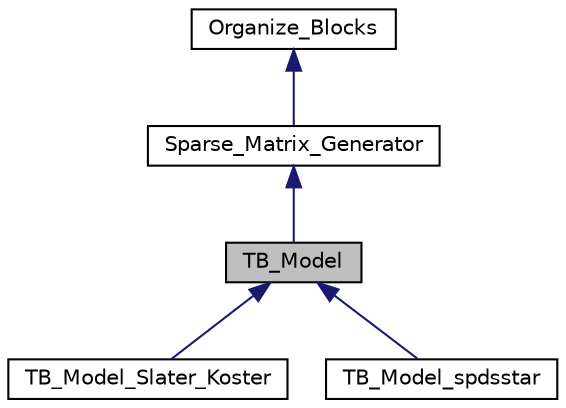 digraph "TB_Model"
{
  edge [fontname="Helvetica",fontsize="10",labelfontname="Helvetica",labelfontsize="10"];
  node [fontname="Helvetica",fontsize="10",shape=record];
  Node1 [label="TB_Model",height=0.2,width=0.4,color="black", fillcolor="grey75", style="filled", fontcolor="black"];
  Node2 -> Node1 [dir="back",color="midnightblue",fontsize="10",style="solid",fontname="Helvetica"];
  Node2 [label="Sparse_Matrix_Generator",height=0.2,width=0.4,color="black", fillcolor="white", style="filled",URL="$classSparse__Matrix__Generator.html"];
  Node3 -> Node2 [dir="back",color="midnightblue",fontsize="10",style="solid",fontname="Helvetica"];
  Node3 [label="Organize_Blocks",height=0.2,width=0.4,color="black", fillcolor="white", style="filled",URL="$classOrganize__Blocks.html"];
  Node1 -> Node4 [dir="back",color="midnightblue",fontsize="10",style="solid",fontname="Helvetica"];
  Node4 [label="TB_Model_Slater_Koster",height=0.2,width=0.4,color="black", fillcolor="white", style="filled",URL="$classTB__Model__Slater__Koster.html"];
  Node1 -> Node5 [dir="back",color="midnightblue",fontsize="10",style="solid",fontname="Helvetica"];
  Node5 [label="TB_Model_spdsstar",height=0.2,width=0.4,color="black", fillcolor="white", style="filled",URL="$classTB__Model__spdsstar.html"];
}
